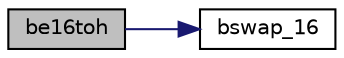 digraph "be16toh"
{
  edge [fontname="Helvetica",fontsize="10",labelfontname="Helvetica",labelfontsize="10"];
  node [fontname="Helvetica",fontsize="10",shape=record];
  rankdir="LR";
  Node0 [label="be16toh",height=0.2,width=0.4,color="black", fillcolor="grey75", style="filled", fontcolor="black"];
  Node0 -> Node1 [color="midnightblue",fontsize="10",style="solid",fontname="Helvetica"];
  Node1 [label="bswap_16",height=0.2,width=0.4,color="black", fillcolor="white", style="filled",URL="$db/dc9/byteswap_8h.html#a085ea880e2990a5fe43dab707c45db42"];
}
